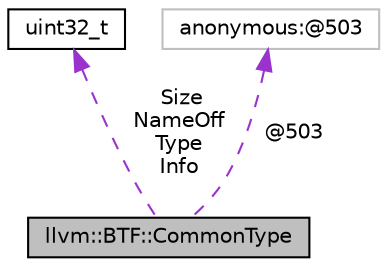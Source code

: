 digraph "llvm::BTF::CommonType"
{
 // LATEX_PDF_SIZE
  bgcolor="transparent";
  edge [fontname="Helvetica",fontsize="10",labelfontname="Helvetica",labelfontsize="10"];
  node [fontname="Helvetica",fontsize="10",shape=record];
  Node1 [label="llvm::BTF::CommonType",height=0.2,width=0.4,color="black", fillcolor="grey75", style="filled", fontcolor="black",tooltip="The BTF common type definition."];
  Node2 -> Node1 [dir="back",color="darkorchid3",fontsize="10",style="dashed",label=" Size\nNameOff\nType\nInfo" ,fontname="Helvetica"];
  Node2 [label="uint32_t",height=0.2,width=0.4,color="black",URL="$classuint32__t.html",tooltip=" "];
  Node3 -> Node1 [dir="back",color="darkorchid3",fontsize="10",style="dashed",label=" @503" ,fontname="Helvetica"];
  Node3 [label="anonymous:@503",height=0.2,width=0.4,color="grey75",tooltip=" "];
}
